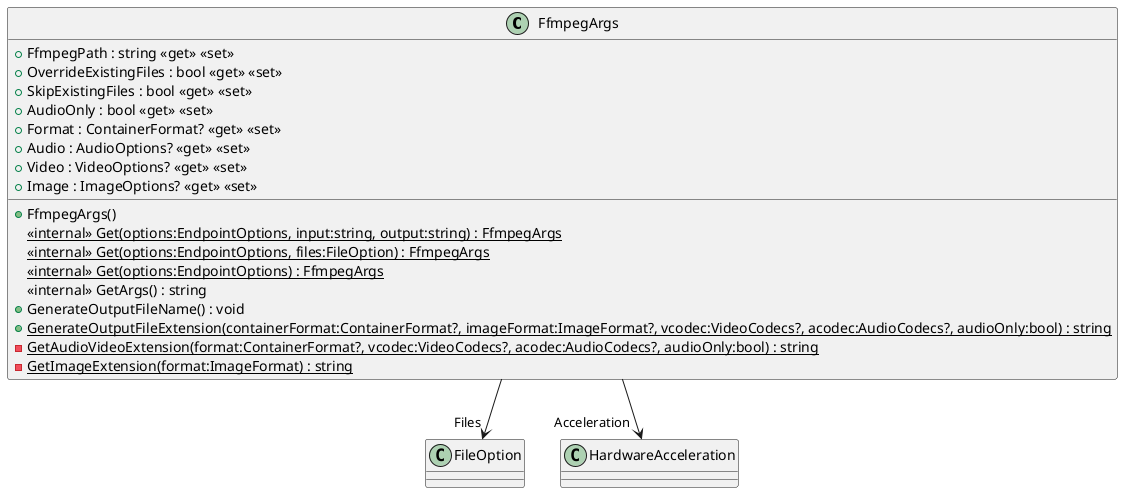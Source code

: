 @startuml
class FfmpegArgs {
    + FfmpegPath : string <<get>> <<set>>
    + OverrideExistingFiles : bool <<get>> <<set>>
    + SkipExistingFiles : bool <<get>> <<set>>
    + AudioOnly : bool <<get>> <<set>>
    + Format : ContainerFormat? <<get>> <<set>>
    + Audio : AudioOptions? <<get>> <<set>>
    + Video : VideoOptions? <<get>> <<set>>
    + Image : ImageOptions? <<get>> <<set>>
    + FfmpegArgs()
    <<internal>> {static} Get(options:EndpointOptions, input:string, output:string) : FfmpegArgs
    <<internal>> {static} Get(options:EndpointOptions, files:FileOption) : FfmpegArgs
    <<internal>> {static} Get(options:EndpointOptions) : FfmpegArgs
    <<internal>> GetArgs() : string
    + GenerateOutputFileName() : void
    + {static} GenerateOutputFileExtension(containerFormat:ContainerFormat?, imageFormat:ImageFormat?, vcodec:VideoCodecs?, acodec:AudioCodecs?, audioOnly:bool) : string
    - {static} GetAudioVideoExtension(format:ContainerFormat?, vcodec:VideoCodecs?, acodec:AudioCodecs?, audioOnly:bool) : string
    - {static} GetImageExtension(format:ImageFormat) : string
}
FfmpegArgs --> "Files" FileOption
FfmpegArgs --> "Acceleration" HardwareAcceleration
@enduml
